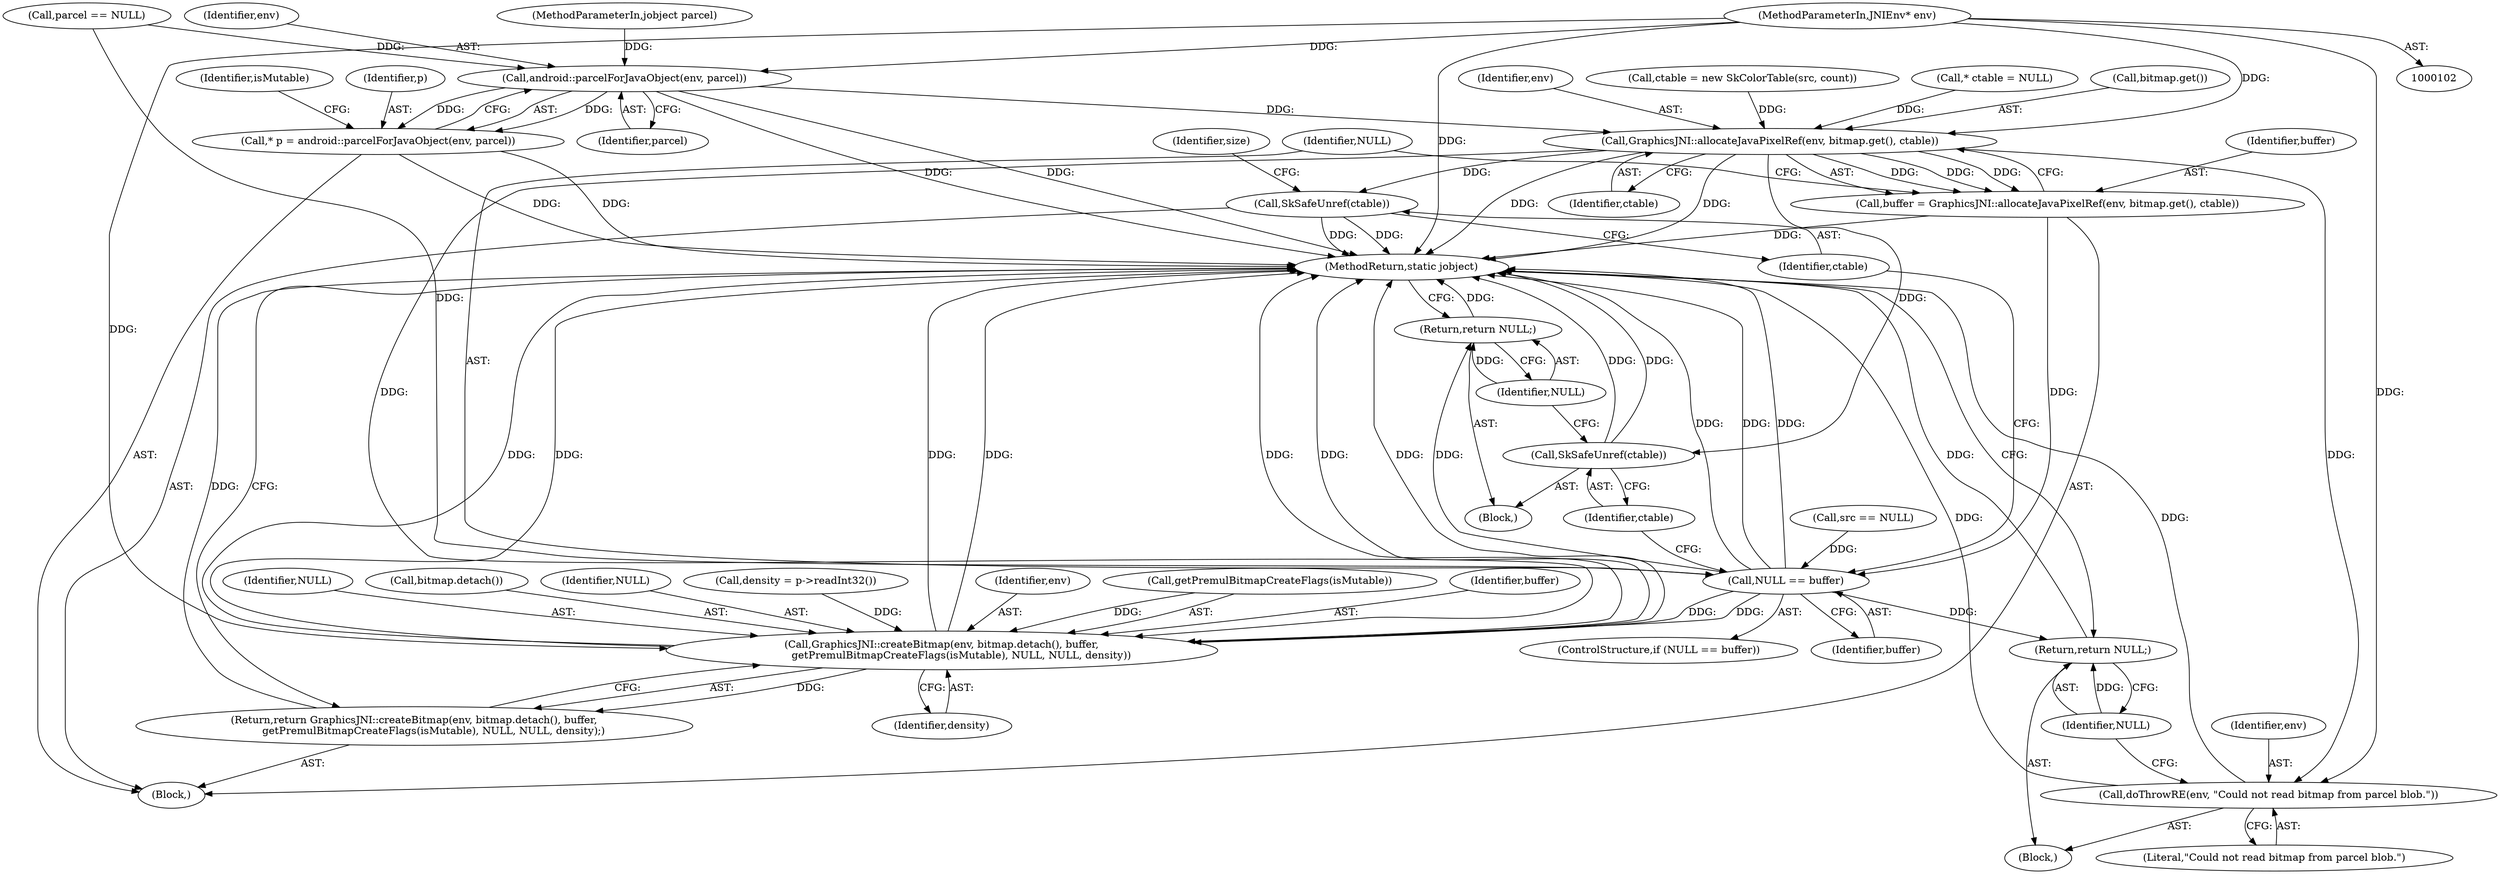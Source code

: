 digraph "0_Android_d44e5bde18a41beda39d49189bef7f2ba7c8f3cb@pointer" {
"1000103" [label="(MethodParameterIn,JNIEnv* env)"];
"1000119" [label="(Call,android::parcelForJavaObject(env, parcel))"];
"1000117" [label="(Call,* p = android::parcelForJavaObject(env, parcel))"];
"1000251" [label="(Call,GraphicsJNI::allocateJavaPixelRef(env, bitmap.get(), ctable))"];
"1000249" [label="(Call,buffer = GraphicsJNI::allocateJavaPixelRef(env, bitmap.get(), ctable))"];
"1000256" [label="(Call,NULL == buffer)"];
"1000262" [label="(Return,return NULL;)"];
"1000284" [label="(Return,return NULL;)"];
"1000294" [label="(Call,GraphicsJNI::createBitmap(env, bitmap.detach(), buffer,\n            getPremulBitmapCreateFlags(isMutable), NULL, NULL, density))"];
"1000293" [label="(Return,return GraphicsJNI::createBitmap(env, bitmap.detach(), buffer,\n            getPremulBitmapCreateFlags(isMutable), NULL, NULL, density);)"];
"1000260" [label="(Call,SkSafeUnref(ctable))"];
"1000264" [label="(Call,SkSafeUnref(ctable))"];
"1000281" [label="(Call,doThrowRE(env, \"Could not read bitmap from parcel blob.\"))"];
"1000249" [label="(Call,buffer = GraphicsJNI::allocateJavaPixelRef(env, bitmap.get(), ctable))"];
"1000302" [label="(Identifier,density)"];
"1000118" [label="(Identifier,p)"];
"1000244" [label="(Call,ctable = new SkColorTable(src, count))"];
"1000238" [label="(Call,src == NULL)"];
"1000153" [label="(Call,density = p->readInt32())"];
"1000280" [label="(Block,)"];
"1000121" [label="(Identifier,parcel)"];
"1000124" [label="(Identifier,isMutable)"];
"1000281" [label="(Call,doThrowRE(env, \"Could not read bitmap from parcel blob.\"))"];
"1000120" [label="(Identifier,env)"];
"1000261" [label="(Identifier,ctable)"];
"1000293" [label="(Return,return GraphicsJNI::createBitmap(env, bitmap.detach(), buffer,\n            getPremulBitmapCreateFlags(isMutable), NULL, NULL, density);)"];
"1000264" [label="(Call,SkSafeUnref(ctable))"];
"1000260" [label="(Call,SkSafeUnref(ctable))"];
"1000256" [label="(Call,NULL == buffer)"];
"1000251" [label="(Call,GraphicsJNI::allocateJavaPixelRef(env, bitmap.get(), ctable))"];
"1000258" [label="(Identifier,buffer)"];
"1000259" [label="(Block,)"];
"1000295" [label="(Identifier,env)"];
"1000283" [label="(Literal,\"Could not read bitmap from parcel blob.\")"];
"1000119" [label="(Call,android::parcelForJavaObject(env, parcel))"];
"1000298" [label="(Call,getPremulBitmapCreateFlags(isMutable))"];
"1000254" [label="(Identifier,ctable)"];
"1000103" [label="(MethodParameterIn,JNIEnv* env)"];
"1000106" [label="(Block,)"];
"1000255" [label="(ControlStructure,if (NULL == buffer))"];
"1000294" [label="(Call,GraphicsJNI::createBitmap(env, bitmap.detach(), buffer,\n            getPremulBitmapCreateFlags(isMutable), NULL, NULL, density))"];
"1000303" [label="(MethodReturn,static jobject)"];
"1000250" [label="(Identifier,buffer)"];
"1000297" [label="(Identifier,buffer)"];
"1000282" [label="(Identifier,env)"];
"1000195" [label="(Call,* ctable = NULL)"];
"1000284" [label="(Return,return NULL;)"];
"1000253" [label="(Call,bitmap.get())"];
"1000105" [label="(MethodParameterIn,jobject parcel)"];
"1000108" [label="(Call,parcel == NULL)"];
"1000301" [label="(Identifier,NULL)"];
"1000117" [label="(Call,* p = android::parcelForJavaObject(env, parcel))"];
"1000296" [label="(Call,bitmap.detach())"];
"1000262" [label="(Return,return NULL;)"];
"1000257" [label="(Identifier,NULL)"];
"1000300" [label="(Identifier,NULL)"];
"1000268" [label="(Identifier,size)"];
"1000252" [label="(Identifier,env)"];
"1000285" [label="(Identifier,NULL)"];
"1000265" [label="(Identifier,ctable)"];
"1000263" [label="(Identifier,NULL)"];
"1000103" -> "1000102"  [label="AST: "];
"1000103" -> "1000303"  [label="DDG: "];
"1000103" -> "1000119"  [label="DDG: "];
"1000103" -> "1000251"  [label="DDG: "];
"1000103" -> "1000281"  [label="DDG: "];
"1000103" -> "1000294"  [label="DDG: "];
"1000119" -> "1000117"  [label="AST: "];
"1000119" -> "1000121"  [label="CFG: "];
"1000120" -> "1000119"  [label="AST: "];
"1000121" -> "1000119"  [label="AST: "];
"1000117" -> "1000119"  [label="CFG: "];
"1000119" -> "1000303"  [label="DDG: "];
"1000119" -> "1000303"  [label="DDG: "];
"1000119" -> "1000117"  [label="DDG: "];
"1000119" -> "1000117"  [label="DDG: "];
"1000108" -> "1000119"  [label="DDG: "];
"1000105" -> "1000119"  [label="DDG: "];
"1000119" -> "1000251"  [label="DDG: "];
"1000117" -> "1000106"  [label="AST: "];
"1000118" -> "1000117"  [label="AST: "];
"1000124" -> "1000117"  [label="CFG: "];
"1000117" -> "1000303"  [label="DDG: "];
"1000117" -> "1000303"  [label="DDG: "];
"1000251" -> "1000249"  [label="AST: "];
"1000251" -> "1000254"  [label="CFG: "];
"1000252" -> "1000251"  [label="AST: "];
"1000253" -> "1000251"  [label="AST: "];
"1000254" -> "1000251"  [label="AST: "];
"1000249" -> "1000251"  [label="CFG: "];
"1000251" -> "1000303"  [label="DDG: "];
"1000251" -> "1000303"  [label="DDG: "];
"1000251" -> "1000249"  [label="DDG: "];
"1000251" -> "1000249"  [label="DDG: "];
"1000251" -> "1000249"  [label="DDG: "];
"1000244" -> "1000251"  [label="DDG: "];
"1000195" -> "1000251"  [label="DDG: "];
"1000251" -> "1000260"  [label="DDG: "];
"1000251" -> "1000264"  [label="DDG: "];
"1000251" -> "1000281"  [label="DDG: "];
"1000251" -> "1000294"  [label="DDG: "];
"1000249" -> "1000106"  [label="AST: "];
"1000250" -> "1000249"  [label="AST: "];
"1000257" -> "1000249"  [label="CFG: "];
"1000249" -> "1000303"  [label="DDG: "];
"1000249" -> "1000256"  [label="DDG: "];
"1000256" -> "1000255"  [label="AST: "];
"1000256" -> "1000258"  [label="CFG: "];
"1000257" -> "1000256"  [label="AST: "];
"1000258" -> "1000256"  [label="AST: "];
"1000261" -> "1000256"  [label="CFG: "];
"1000265" -> "1000256"  [label="CFG: "];
"1000256" -> "1000303"  [label="DDG: "];
"1000256" -> "1000303"  [label="DDG: "];
"1000256" -> "1000303"  [label="DDG: "];
"1000238" -> "1000256"  [label="DDG: "];
"1000108" -> "1000256"  [label="DDG: "];
"1000256" -> "1000262"  [label="DDG: "];
"1000256" -> "1000284"  [label="DDG: "];
"1000256" -> "1000294"  [label="DDG: "];
"1000256" -> "1000294"  [label="DDG: "];
"1000262" -> "1000259"  [label="AST: "];
"1000262" -> "1000263"  [label="CFG: "];
"1000263" -> "1000262"  [label="AST: "];
"1000303" -> "1000262"  [label="CFG: "];
"1000262" -> "1000303"  [label="DDG: "];
"1000263" -> "1000262"  [label="DDG: "];
"1000284" -> "1000280"  [label="AST: "];
"1000284" -> "1000285"  [label="CFG: "];
"1000285" -> "1000284"  [label="AST: "];
"1000303" -> "1000284"  [label="CFG: "];
"1000284" -> "1000303"  [label="DDG: "];
"1000285" -> "1000284"  [label="DDG: "];
"1000294" -> "1000293"  [label="AST: "];
"1000294" -> "1000302"  [label="CFG: "];
"1000295" -> "1000294"  [label="AST: "];
"1000296" -> "1000294"  [label="AST: "];
"1000297" -> "1000294"  [label="AST: "];
"1000298" -> "1000294"  [label="AST: "];
"1000300" -> "1000294"  [label="AST: "];
"1000301" -> "1000294"  [label="AST: "];
"1000302" -> "1000294"  [label="AST: "];
"1000293" -> "1000294"  [label="CFG: "];
"1000294" -> "1000303"  [label="DDG: "];
"1000294" -> "1000303"  [label="DDG: "];
"1000294" -> "1000303"  [label="DDG: "];
"1000294" -> "1000303"  [label="DDG: "];
"1000294" -> "1000303"  [label="DDG: "];
"1000294" -> "1000303"  [label="DDG: "];
"1000294" -> "1000303"  [label="DDG: "];
"1000294" -> "1000293"  [label="DDG: "];
"1000298" -> "1000294"  [label="DDG: "];
"1000153" -> "1000294"  [label="DDG: "];
"1000293" -> "1000106"  [label="AST: "];
"1000303" -> "1000293"  [label="CFG: "];
"1000293" -> "1000303"  [label="DDG: "];
"1000260" -> "1000259"  [label="AST: "];
"1000260" -> "1000261"  [label="CFG: "];
"1000261" -> "1000260"  [label="AST: "];
"1000263" -> "1000260"  [label="CFG: "];
"1000260" -> "1000303"  [label="DDG: "];
"1000260" -> "1000303"  [label="DDG: "];
"1000264" -> "1000106"  [label="AST: "];
"1000264" -> "1000265"  [label="CFG: "];
"1000265" -> "1000264"  [label="AST: "];
"1000268" -> "1000264"  [label="CFG: "];
"1000264" -> "1000303"  [label="DDG: "];
"1000264" -> "1000303"  [label="DDG: "];
"1000281" -> "1000280"  [label="AST: "];
"1000281" -> "1000283"  [label="CFG: "];
"1000282" -> "1000281"  [label="AST: "];
"1000283" -> "1000281"  [label="AST: "];
"1000285" -> "1000281"  [label="CFG: "];
"1000281" -> "1000303"  [label="DDG: "];
"1000281" -> "1000303"  [label="DDG: "];
}
